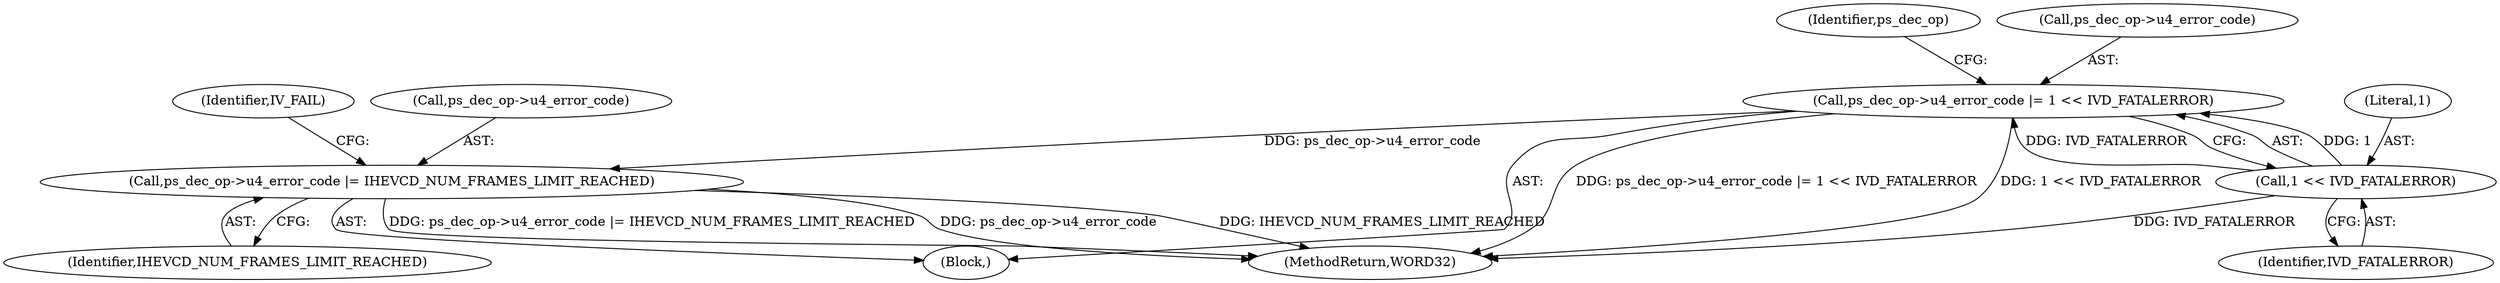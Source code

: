 digraph "0_Android_87fb7909c49e6a4510ba86ace1ffc83459c7e1b9@pointer" {
"1000235" [label="(Call,ps_dec_op->u4_error_code |= IHEVCD_NUM_FRAMES_LIMIT_REACHED)"];
"1000228" [label="(Call,ps_dec_op->u4_error_code |= 1 << IVD_FATALERROR)"];
"1000232" [label="(Call,1 << IVD_FATALERROR)"];
"1001903" [label="(MethodReturn,WORD32)"];
"1000237" [label="(Identifier,ps_dec_op)"];
"1000232" [label="(Call,1 << IVD_FATALERROR)"];
"1000233" [label="(Literal,1)"];
"1000239" [label="(Identifier,IHEVCD_NUM_FRAMES_LIMIT_REACHED)"];
"1000235" [label="(Call,ps_dec_op->u4_error_code |= IHEVCD_NUM_FRAMES_LIMIT_REACHED)"];
"1000228" [label="(Call,ps_dec_op->u4_error_code |= 1 << IVD_FATALERROR)"];
"1000234" [label="(Identifier,IVD_FATALERROR)"];
"1000229" [label="(Call,ps_dec_op->u4_error_code)"];
"1000241" [label="(Identifier,IV_FAIL)"];
"1000236" [label="(Call,ps_dec_op->u4_error_code)"];
"1000227" [label="(Block,)"];
"1000235" -> "1000227"  [label="AST: "];
"1000235" -> "1000239"  [label="CFG: "];
"1000236" -> "1000235"  [label="AST: "];
"1000239" -> "1000235"  [label="AST: "];
"1000241" -> "1000235"  [label="CFG: "];
"1000235" -> "1001903"  [label="DDG: ps_dec_op->u4_error_code"];
"1000235" -> "1001903"  [label="DDG: IHEVCD_NUM_FRAMES_LIMIT_REACHED"];
"1000235" -> "1001903"  [label="DDG: ps_dec_op->u4_error_code |= IHEVCD_NUM_FRAMES_LIMIT_REACHED"];
"1000228" -> "1000235"  [label="DDG: ps_dec_op->u4_error_code"];
"1000228" -> "1000227"  [label="AST: "];
"1000228" -> "1000232"  [label="CFG: "];
"1000229" -> "1000228"  [label="AST: "];
"1000232" -> "1000228"  [label="AST: "];
"1000237" -> "1000228"  [label="CFG: "];
"1000228" -> "1001903"  [label="DDG: ps_dec_op->u4_error_code |= 1 << IVD_FATALERROR"];
"1000228" -> "1001903"  [label="DDG: 1 << IVD_FATALERROR"];
"1000232" -> "1000228"  [label="DDG: 1"];
"1000232" -> "1000228"  [label="DDG: IVD_FATALERROR"];
"1000232" -> "1000234"  [label="CFG: "];
"1000233" -> "1000232"  [label="AST: "];
"1000234" -> "1000232"  [label="AST: "];
"1000232" -> "1001903"  [label="DDG: IVD_FATALERROR"];
}
